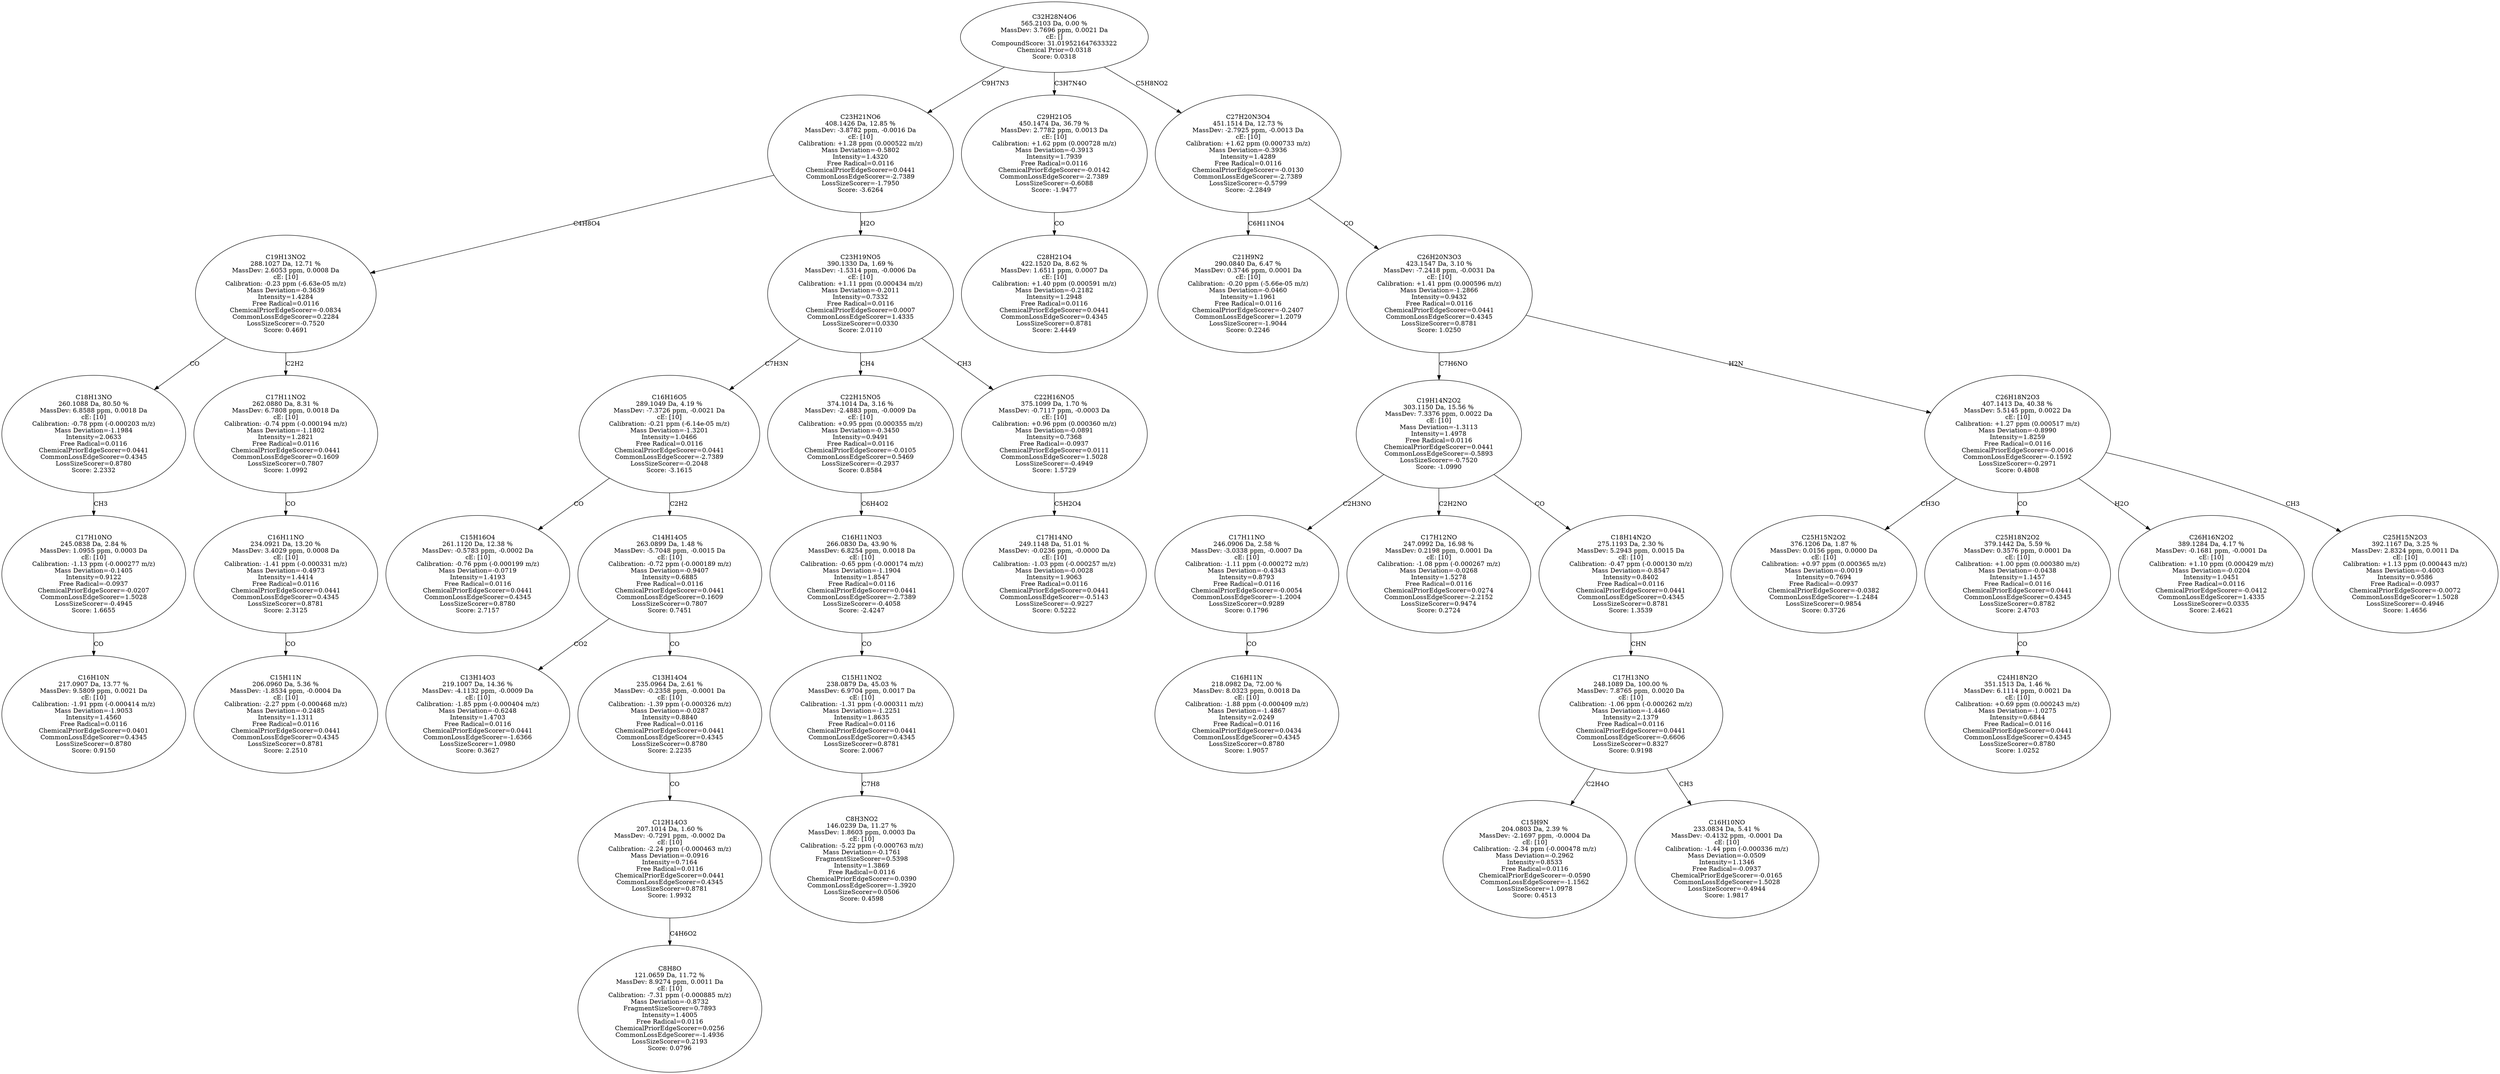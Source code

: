strict digraph {
v1 [label="C16H10N\n217.0907 Da, 13.77 %\nMassDev: 9.5809 ppm, 0.0021 Da\ncE: [10]\nCalibration: -1.91 ppm (-0.000414 m/z)\nMass Deviation=-1.9053\nIntensity=1.4560\nFree Radical=0.0116\nChemicalPriorEdgeScorer=0.0401\nCommonLossEdgeScorer=0.4345\nLossSizeScorer=0.8780\nScore: 0.9150"];
v2 [label="C17H10NO\n245.0838 Da, 2.84 %\nMassDev: 1.0955 ppm, 0.0003 Da\ncE: [10]\nCalibration: -1.13 ppm (-0.000277 m/z)\nMass Deviation=-0.1405\nIntensity=0.9122\nFree Radical=-0.0937\nChemicalPriorEdgeScorer=-0.0207\nCommonLossEdgeScorer=1.5028\nLossSizeScorer=-0.4945\nScore: 1.6655"];
v3 [label="C18H13NO\n260.1088 Da, 80.50 %\nMassDev: 6.8588 ppm, 0.0018 Da\ncE: [10]\nCalibration: -0.78 ppm (-0.000203 m/z)\nMass Deviation=-1.1984\nIntensity=2.0633\nFree Radical=0.0116\nChemicalPriorEdgeScorer=0.0441\nCommonLossEdgeScorer=0.4345\nLossSizeScorer=0.8780\nScore: 2.2332"];
v4 [label="C15H11N\n206.0960 Da, 5.36 %\nMassDev: -1.8534 ppm, -0.0004 Da\ncE: [10]\nCalibration: -2.27 ppm (-0.000468 m/z)\nMass Deviation=-0.2485\nIntensity=1.1311\nFree Radical=0.0116\nChemicalPriorEdgeScorer=0.0441\nCommonLossEdgeScorer=0.4345\nLossSizeScorer=0.8781\nScore: 2.2510"];
v5 [label="C16H11NO\n234.0921 Da, 13.20 %\nMassDev: 3.4029 ppm, 0.0008 Da\ncE: [10]\nCalibration: -1.41 ppm (-0.000331 m/z)\nMass Deviation=-0.4973\nIntensity=1.4414\nFree Radical=0.0116\nChemicalPriorEdgeScorer=0.0441\nCommonLossEdgeScorer=0.4345\nLossSizeScorer=0.8781\nScore: 2.3125"];
v6 [label="C17H11NO2\n262.0880 Da, 8.31 %\nMassDev: 6.7808 ppm, 0.0018 Da\ncE: [10]\nCalibration: -0.74 ppm (-0.000194 m/z)\nMass Deviation=-1.1802\nIntensity=1.2821\nFree Radical=0.0116\nChemicalPriorEdgeScorer=0.0441\nCommonLossEdgeScorer=0.1609\nLossSizeScorer=0.7807\nScore: 1.0992"];
v7 [label="C19H13NO2\n288.1027 Da, 12.71 %\nMassDev: 2.6053 ppm, 0.0008 Da\ncE: [10]\nCalibration: -0.23 ppm (-6.63e-05 m/z)\nMass Deviation=-0.3639\nIntensity=1.4284\nFree Radical=0.0116\nChemicalPriorEdgeScorer=-0.0834\nCommonLossEdgeScorer=0.2284\nLossSizeScorer=-0.7520\nScore: 0.4691"];
v8 [label="C15H16O4\n261.1120 Da, 12.38 %\nMassDev: -0.5783 ppm, -0.0002 Da\ncE: [10]\nCalibration: -0.76 ppm (-0.000199 m/z)\nMass Deviation=-0.0719\nIntensity=1.4193\nFree Radical=0.0116\nChemicalPriorEdgeScorer=0.0441\nCommonLossEdgeScorer=0.4345\nLossSizeScorer=0.8780\nScore: 2.7157"];
v9 [label="C13H14O3\n219.1007 Da, 14.36 %\nMassDev: -4.1132 ppm, -0.0009 Da\ncE: [10]\nCalibration: -1.85 ppm (-0.000404 m/z)\nMass Deviation=-0.6248\nIntensity=1.4703\nFree Radical=0.0116\nChemicalPriorEdgeScorer=0.0441\nCommonLossEdgeScorer=-1.6366\nLossSizeScorer=1.0980\nScore: 0.3627"];
v10 [label="C8H8O\n121.0659 Da, 11.72 %\nMassDev: 8.9274 ppm, 0.0011 Da\ncE: [10]\nCalibration: -7.31 ppm (-0.000885 m/z)\nMass Deviation=-0.8732\nFragmentSizeScorer=0.7893\nIntensity=1.4005\nFree Radical=0.0116\nChemicalPriorEdgeScorer=0.0256\nCommonLossEdgeScorer=-1.4936\nLossSizeScorer=0.2193\nScore: 0.0796"];
v11 [label="C12H14O3\n207.1014 Da, 1.60 %\nMassDev: -0.7291 ppm, -0.0002 Da\ncE: [10]\nCalibration: -2.24 ppm (-0.000463 m/z)\nMass Deviation=-0.0916\nIntensity=0.7164\nFree Radical=0.0116\nChemicalPriorEdgeScorer=0.0441\nCommonLossEdgeScorer=0.4345\nLossSizeScorer=0.8781\nScore: 1.9932"];
v12 [label="C13H14O4\n235.0964 Da, 2.61 %\nMassDev: -0.2358 ppm, -0.0001 Da\ncE: [10]\nCalibration: -1.39 ppm (-0.000326 m/z)\nMass Deviation=-0.0287\nIntensity=0.8840\nFree Radical=0.0116\nChemicalPriorEdgeScorer=0.0441\nCommonLossEdgeScorer=0.4345\nLossSizeScorer=0.8780\nScore: 2.2235"];
v13 [label="C14H14O5\n263.0899 Da, 1.48 %\nMassDev: -5.7048 ppm, -0.0015 Da\ncE: [10]\nCalibration: -0.72 ppm (-0.000189 m/z)\nMass Deviation=-0.9407\nIntensity=0.6885\nFree Radical=0.0116\nChemicalPriorEdgeScorer=0.0441\nCommonLossEdgeScorer=0.1609\nLossSizeScorer=0.7807\nScore: 0.7451"];
v14 [label="C16H16O5\n289.1049 Da, 4.19 %\nMassDev: -7.3726 ppm, -0.0021 Da\ncE: [10]\nCalibration: -0.21 ppm (-6.14e-05 m/z)\nMass Deviation=-1.3201\nIntensity=1.0466\nFree Radical=0.0116\nChemicalPriorEdgeScorer=0.0441\nCommonLossEdgeScorer=-2.7389\nLossSizeScorer=-0.2048\nScore: -3.1615"];
v15 [label="C8H3NO2\n146.0239 Da, 11.27 %\nMassDev: 1.8603 ppm, 0.0003 Da\ncE: [10]\nCalibration: -5.22 ppm (-0.000763 m/z)\nMass Deviation=-0.1761\nFragmentSizeScorer=0.5398\nIntensity=1.3869\nFree Radical=0.0116\nChemicalPriorEdgeScorer=0.0390\nCommonLossEdgeScorer=-1.3920\nLossSizeScorer=0.0506\nScore: 0.4598"];
v16 [label="C15H11NO2\n238.0879 Da, 45.03 %\nMassDev: 6.9704 ppm, 0.0017 Da\ncE: [10]\nCalibration: -1.31 ppm (-0.000311 m/z)\nMass Deviation=-1.2251\nIntensity=1.8635\nFree Radical=0.0116\nChemicalPriorEdgeScorer=0.0441\nCommonLossEdgeScorer=0.4345\nLossSizeScorer=0.8781\nScore: 2.0067"];
v17 [label="C16H11NO3\n266.0830 Da, 43.90 %\nMassDev: 6.8254 ppm, 0.0018 Da\ncE: [10]\nCalibration: -0.65 ppm (-0.000174 m/z)\nMass Deviation=-1.1904\nIntensity=1.8547\nFree Radical=0.0116\nChemicalPriorEdgeScorer=0.0441\nCommonLossEdgeScorer=-2.7389\nLossSizeScorer=-0.4058\nScore: -2.4247"];
v18 [label="C22H15NO5\n374.1014 Da, 3.16 %\nMassDev: -2.4883 ppm, -0.0009 Da\ncE: [10]\nCalibration: +0.95 ppm (0.000355 m/z)\nMass Deviation=-0.3450\nIntensity=0.9491\nFree Radical=0.0116\nChemicalPriorEdgeScorer=-0.0105\nCommonLossEdgeScorer=0.5469\nLossSizeScorer=-0.2937\nScore: 0.8584"];
v19 [label="C17H14NO\n249.1148 Da, 51.01 %\nMassDev: -0.0236 ppm, -0.0000 Da\ncE: [10]\nCalibration: -1.03 ppm (-0.000257 m/z)\nMass Deviation=-0.0028\nIntensity=1.9063\nFree Radical=0.0116\nChemicalPriorEdgeScorer=0.0441\nCommonLossEdgeScorer=-0.5143\nLossSizeScorer=-0.9227\nScore: 0.5222"];
v20 [label="C22H16NO5\n375.1099 Da, 1.70 %\nMassDev: -0.7117 ppm, -0.0003 Da\ncE: [10]\nCalibration: +0.96 ppm (0.000360 m/z)\nMass Deviation=-0.0891\nIntensity=0.7368\nFree Radical=-0.0937\nChemicalPriorEdgeScorer=0.0111\nCommonLossEdgeScorer=1.5028\nLossSizeScorer=-0.4949\nScore: 1.5729"];
v21 [label="C23H19NO5\n390.1330 Da, 1.69 %\nMassDev: -1.5314 ppm, -0.0006 Da\ncE: [10]\nCalibration: +1.11 ppm (0.000434 m/z)\nMass Deviation=-0.2011\nIntensity=0.7332\nFree Radical=0.0116\nChemicalPriorEdgeScorer=0.0007\nCommonLossEdgeScorer=1.4335\nLossSizeScorer=0.0330\nScore: 2.0110"];
v22 [label="C23H21NO6\n408.1426 Da, 12.85 %\nMassDev: -3.8782 ppm, -0.0016 Da\ncE: [10]\nCalibration: +1.28 ppm (0.000522 m/z)\nMass Deviation=-0.5802\nIntensity=1.4320\nFree Radical=0.0116\nChemicalPriorEdgeScorer=0.0441\nCommonLossEdgeScorer=-2.7389\nLossSizeScorer=-1.7950\nScore: -3.6264"];
v23 [label="C28H21O4\n422.1520 Da, 8.62 %\nMassDev: 1.6511 ppm, 0.0007 Da\ncE: [10]\nCalibration: +1.40 ppm (0.000591 m/z)\nMass Deviation=-0.2182\nIntensity=1.2948\nFree Radical=0.0116\nChemicalPriorEdgeScorer=0.0441\nCommonLossEdgeScorer=0.4345\nLossSizeScorer=0.8781\nScore: 2.4449"];
v24 [label="C29H21O5\n450.1474 Da, 36.79 %\nMassDev: 2.7782 ppm, 0.0013 Da\ncE: [10]\nCalibration: +1.62 ppm (0.000728 m/z)\nMass Deviation=-0.3913\nIntensity=1.7939\nFree Radical=0.0116\nChemicalPriorEdgeScorer=-0.0142\nCommonLossEdgeScorer=-2.7389\nLossSizeScorer=-0.6088\nScore: -1.9477"];
v25 [label="C21H9N2\n290.0840 Da, 6.47 %\nMassDev: 0.3746 ppm, 0.0001 Da\ncE: [10]\nCalibration: -0.20 ppm (-5.66e-05 m/z)\nMass Deviation=-0.0460\nIntensity=1.1961\nFree Radical=0.0116\nChemicalPriorEdgeScorer=-0.2407\nCommonLossEdgeScorer=1.2079\nLossSizeScorer=-1.9044\nScore: 0.2246"];
v26 [label="C16H11N\n218.0982 Da, 72.00 %\nMassDev: 8.0323 ppm, 0.0018 Da\ncE: [10]\nCalibration: -1.88 ppm (-0.000409 m/z)\nMass Deviation=-1.4867\nIntensity=2.0249\nFree Radical=0.0116\nChemicalPriorEdgeScorer=0.0434\nCommonLossEdgeScorer=0.4345\nLossSizeScorer=0.8780\nScore: 1.9057"];
v27 [label="C17H11NO\n246.0906 Da, 2.58 %\nMassDev: -3.0338 ppm, -0.0007 Da\ncE: [10]\nCalibration: -1.11 ppm (-0.000272 m/z)\nMass Deviation=-0.4343\nIntensity=0.8793\nFree Radical=0.0116\nChemicalPriorEdgeScorer=-0.0054\nCommonLossEdgeScorer=-1.2004\nLossSizeScorer=0.9289\nScore: 0.1796"];
v28 [label="C17H12NO\n247.0992 Da, 16.98 %\nMassDev: 0.2198 ppm, 0.0001 Da\ncE: [10]\nCalibration: -1.08 ppm (-0.000267 m/z)\nMass Deviation=-0.0268\nIntensity=1.5278\nFree Radical=0.0116\nChemicalPriorEdgeScorer=0.0274\nCommonLossEdgeScorer=-2.2152\nLossSizeScorer=0.9474\nScore: 0.2724"];
v29 [label="C15H9N\n204.0803 Da, 2.39 %\nMassDev: -2.1697 ppm, -0.0004 Da\ncE: [10]\nCalibration: -2.34 ppm (-0.000478 m/z)\nMass Deviation=-0.2962\nIntensity=0.8533\nFree Radical=0.0116\nChemicalPriorEdgeScorer=-0.0590\nCommonLossEdgeScorer=-1.1562\nLossSizeScorer=1.0978\nScore: 0.4513"];
v30 [label="C16H10NO\n233.0834 Da, 5.41 %\nMassDev: -0.4132 ppm, -0.0001 Da\ncE: [10]\nCalibration: -1.44 ppm (-0.000336 m/z)\nMass Deviation=-0.0509\nIntensity=1.1346\nFree Radical=-0.0937\nChemicalPriorEdgeScorer=-0.0165\nCommonLossEdgeScorer=1.5028\nLossSizeScorer=-0.4944\nScore: 1.9817"];
v31 [label="C17H13NO\n248.1089 Da, 100.00 %\nMassDev: 7.8765 ppm, 0.0020 Da\ncE: [10]\nCalibration: -1.06 ppm (-0.000262 m/z)\nMass Deviation=-1.4460\nIntensity=2.1379\nFree Radical=0.0116\nChemicalPriorEdgeScorer=0.0441\nCommonLossEdgeScorer=-0.6606\nLossSizeScorer=0.8327\nScore: 0.9198"];
v32 [label="C18H14N2O\n275.1193 Da, 2.30 %\nMassDev: 5.2943 ppm, 0.0015 Da\ncE: [10]\nCalibration: -0.47 ppm (-0.000130 m/z)\nMass Deviation=-0.8547\nIntensity=0.8402\nFree Radical=0.0116\nChemicalPriorEdgeScorer=0.0441\nCommonLossEdgeScorer=0.4345\nLossSizeScorer=0.8781\nScore: 1.3539"];
v33 [label="C19H14N2O2\n303.1150 Da, 15.56 %\nMassDev: 7.3376 ppm, 0.0022 Da\ncE: [10]\nMass Deviation=-1.3113\nIntensity=1.4978\nFree Radical=0.0116\nChemicalPriorEdgeScorer=0.0441\nCommonLossEdgeScorer=-0.5893\nLossSizeScorer=-0.7520\nScore: -1.0990"];
v34 [label="C25H15N2O2\n376.1206 Da, 1.87 %\nMassDev: 0.0156 ppm, 0.0000 Da\ncE: [10]\nCalibration: +0.97 ppm (0.000365 m/z)\nMass Deviation=-0.0019\nIntensity=0.7694\nFree Radical=-0.0937\nChemicalPriorEdgeScorer=-0.0382\nCommonLossEdgeScorer=-1.2484\nLossSizeScorer=0.9854\nScore: 0.3726"];
v35 [label="C24H18N2O\n351.1513 Da, 1.46 %\nMassDev: 6.1114 ppm, 0.0021 Da\ncE: [10]\nCalibration: +0.69 ppm (0.000243 m/z)\nMass Deviation=-1.0275\nIntensity=0.6844\nFree Radical=0.0116\nChemicalPriorEdgeScorer=0.0441\nCommonLossEdgeScorer=0.4345\nLossSizeScorer=0.8780\nScore: 1.0252"];
v36 [label="C25H18N2O2\n379.1442 Da, 5.59 %\nMassDev: 0.3576 ppm, 0.0001 Da\ncE: [10]\nCalibration: +1.00 ppm (0.000380 m/z)\nMass Deviation=-0.0438\nIntensity=1.1457\nFree Radical=0.0116\nChemicalPriorEdgeScorer=0.0441\nCommonLossEdgeScorer=0.4345\nLossSizeScorer=0.8782\nScore: 2.4703"];
v37 [label="C26H16N2O2\n389.1284 Da, 4.17 %\nMassDev: -0.1681 ppm, -0.0001 Da\ncE: [10]\nCalibration: +1.10 ppm (0.000429 m/z)\nMass Deviation=-0.0204\nIntensity=1.0451\nFree Radical=0.0116\nChemicalPriorEdgeScorer=-0.0412\nCommonLossEdgeScorer=1.4335\nLossSizeScorer=0.0335\nScore: 2.4621"];
v38 [label="C25H15N2O3\n392.1167 Da, 3.25 %\nMassDev: 2.8324 ppm, 0.0011 Da\ncE: [10]\nCalibration: +1.13 ppm (0.000443 m/z)\nMass Deviation=-0.4003\nIntensity=0.9586\nFree Radical=-0.0937\nChemicalPriorEdgeScorer=-0.0072\nCommonLossEdgeScorer=1.5028\nLossSizeScorer=-0.4946\nScore: 1.4656"];
v39 [label="C26H18N2O3\n407.1413 Da, 40.38 %\nMassDev: 5.5145 ppm, 0.0022 Da\ncE: [10]\nCalibration: +1.27 ppm (0.000517 m/z)\nMass Deviation=-0.8990\nIntensity=1.8259\nFree Radical=0.0116\nChemicalPriorEdgeScorer=-0.0016\nCommonLossEdgeScorer=-0.1592\nLossSizeScorer=-0.2971\nScore: 0.4808"];
v40 [label="C26H20N3O3\n423.1547 Da, 3.10 %\nMassDev: -7.2418 ppm, -0.0031 Da\ncE: [10]\nCalibration: +1.41 ppm (0.000596 m/z)\nMass Deviation=-1.2866\nIntensity=0.9432\nFree Radical=0.0116\nChemicalPriorEdgeScorer=0.0441\nCommonLossEdgeScorer=0.4345\nLossSizeScorer=0.8781\nScore: 1.0250"];
v41 [label="C27H20N3O4\n451.1514 Da, 12.73 %\nMassDev: -2.7925 ppm, -0.0013 Da\ncE: [10]\nCalibration: +1.62 ppm (0.000733 m/z)\nMass Deviation=-0.3936\nIntensity=1.4289\nFree Radical=0.0116\nChemicalPriorEdgeScorer=-0.0130\nCommonLossEdgeScorer=-2.7389\nLossSizeScorer=-0.5799\nScore: -2.2849"];
v42 [label="C32H28N4O6\n565.2103 Da, 0.00 %\nMassDev: 3.7696 ppm, 0.0021 Da\ncE: []\nCompoundScore: 31.019521647633322\nChemical Prior=0.0318\nScore: 0.0318"];
v2 -> v1 [label="CO"];
v3 -> v2 [label="CH3"];
v7 -> v3 [label="CO"];
v5 -> v4 [label="CO"];
v6 -> v5 [label="CO"];
v7 -> v6 [label="C2H2"];
v22 -> v7 [label="C4H8O4"];
v14 -> v8 [label="CO"];
v13 -> v9 [label="CO2"];
v11 -> v10 [label="C4H6O2"];
v12 -> v11 [label="CO"];
v13 -> v12 [label="CO"];
v14 -> v13 [label="C2H2"];
v21 -> v14 [label="C7H3N"];
v16 -> v15 [label="C7H8"];
v17 -> v16 [label="CO"];
v18 -> v17 [label="C6H4O2"];
v21 -> v18 [label="CH4"];
v20 -> v19 [label="C5H2O4"];
v21 -> v20 [label="CH3"];
v22 -> v21 [label="H2O"];
v42 -> v22 [label="C9H7N3"];
v24 -> v23 [label="CO"];
v42 -> v24 [label="C3H7N4O"];
v41 -> v25 [label="C6H11NO4"];
v27 -> v26 [label="CO"];
v33 -> v27 [label="C2H3NO"];
v33 -> v28 [label="C2H2NO"];
v31 -> v29 [label="C2H4O"];
v31 -> v30 [label="CH3"];
v32 -> v31 [label="CHN"];
v33 -> v32 [label="CO"];
v40 -> v33 [label="C7H6NO"];
v39 -> v34 [label="CH3O"];
v36 -> v35 [label="CO"];
v39 -> v36 [label="CO"];
v39 -> v37 [label="H2O"];
v39 -> v38 [label="CH3"];
v40 -> v39 [label="H2N"];
v41 -> v40 [label="CO"];
v42 -> v41 [label="C5H8NO2"];
}